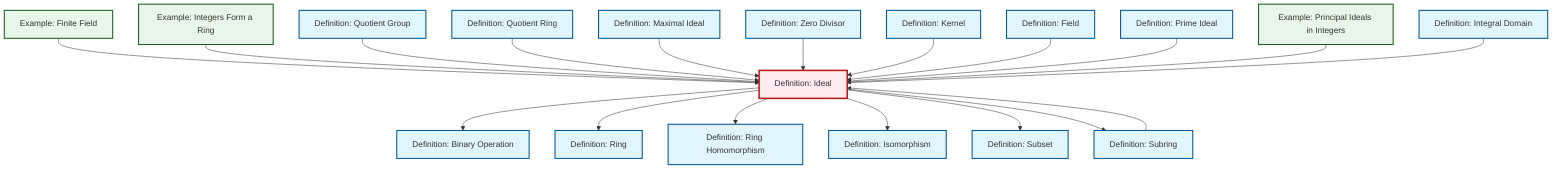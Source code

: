 graph TD
    classDef definition fill:#e1f5fe,stroke:#01579b,stroke-width:2px
    classDef theorem fill:#f3e5f5,stroke:#4a148c,stroke-width:2px
    classDef axiom fill:#fff3e0,stroke:#e65100,stroke-width:2px
    classDef example fill:#e8f5e9,stroke:#1b5e20,stroke-width:2px
    classDef current fill:#ffebee,stroke:#b71c1c,stroke-width:3px
    def-ring["Definition: Ring"]:::definition
    def-ring-homomorphism["Definition: Ring Homomorphism"]:::definition
    def-ideal["Definition: Ideal"]:::definition
    def-binary-operation["Definition: Binary Operation"]:::definition
    def-subset["Definition: Subset"]:::definition
    ex-integers-ring["Example: Integers Form a Ring"]:::example
    def-maximal-ideal["Definition: Maximal Ideal"]:::definition
    ex-principal-ideal["Example: Principal Ideals in Integers"]:::example
    def-prime-ideal["Definition: Prime Ideal"]:::definition
    ex-finite-field["Example: Finite Field"]:::example
    def-quotient-group["Definition: Quotient Group"]:::definition
    def-subring["Definition: Subring"]:::definition
    def-quotient-ring["Definition: Quotient Ring"]:::definition
    def-kernel["Definition: Kernel"]:::definition
    def-integral-domain["Definition: Integral Domain"]:::definition
    def-zero-divisor["Definition: Zero Divisor"]:::definition
    def-field["Definition: Field"]:::definition
    def-isomorphism["Definition: Isomorphism"]:::definition
    ex-finite-field --> def-ideal
    def-ideal --> def-binary-operation
    ex-integers-ring --> def-ideal
    def-quotient-group --> def-ideal
    def-quotient-ring --> def-ideal
    def-maximal-ideal --> def-ideal
    def-zero-divisor --> def-ideal
    def-subring --> def-ideal
    def-ideal --> def-ring
    def-kernel --> def-ideal
    def-field --> def-ideal
    def-prime-ideal --> def-ideal
    def-ideal --> def-ring-homomorphism
    def-ideal --> def-isomorphism
    ex-principal-ideal --> def-ideal
    def-integral-domain --> def-ideal
    def-ideal --> def-subset
    def-ideal --> def-subring
    class def-ideal current